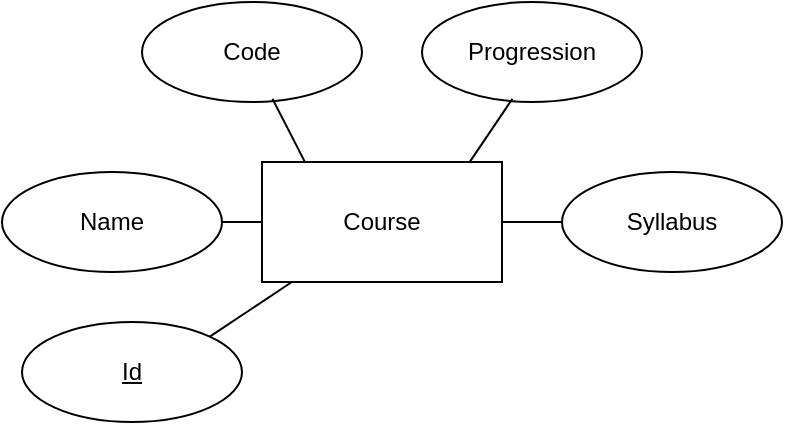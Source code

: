 <mxfile>
    <diagram id="EKmAmqgBf4g7mRitTqm0" name="Page-1">
        <mxGraphModel dx="521" dy="563" grid="1" gridSize="10" guides="1" tooltips="1" connect="1" arrows="1" fold="1" page="1" pageScale="1" pageWidth="850" pageHeight="1100" math="0" shadow="0">
            <root>
                <mxCell id="0"/>
                <mxCell id="1" parent="0"/>
                <mxCell id="2" value="Course" style="rounded=0;whiteSpace=wrap;html=1;" parent="1" vertex="1">
                    <mxGeometry x="180" y="210" width="120" height="60" as="geometry"/>
                </mxCell>
                <mxCell id="3" value="Name" style="ellipse;whiteSpace=wrap;html=1;" parent="1" vertex="1">
                    <mxGeometry x="50" y="215" width="110" height="50" as="geometry"/>
                </mxCell>
                <mxCell id="4" value="Code" style="ellipse;whiteSpace=wrap;html=1;" parent="1" vertex="1">
                    <mxGeometry x="120" y="130" width="110" height="50" as="geometry"/>
                </mxCell>
                <mxCell id="5" value="Syllabus" style="ellipse;whiteSpace=wrap;html=1;" parent="1" vertex="1">
                    <mxGeometry x="330" y="215" width="110" height="50" as="geometry"/>
                </mxCell>
                <mxCell id="6" value="Progression" style="ellipse;whiteSpace=wrap;html=1;" parent="1" vertex="1">
                    <mxGeometry x="260" y="130" width="110" height="50" as="geometry"/>
                </mxCell>
                <mxCell id="7" value="" style="endArrow=none;html=1;" parent="1" source="3" edge="1">
                    <mxGeometry width="50" height="50" relative="1" as="geometry">
                        <mxPoint x="210" y="310" as="sourcePoint"/>
                        <mxPoint x="180" y="240" as="targetPoint"/>
                    </mxGeometry>
                </mxCell>
                <mxCell id="8" value="" style="endArrow=none;html=1;entryX=0.177;entryY=-0.007;entryDx=0;entryDy=0;entryPerimeter=0;exitX=0.593;exitY=0.968;exitDx=0;exitDy=0;exitPerimeter=0;" parent="1" source="4" target="2" edge="1">
                    <mxGeometry width="50" height="50" relative="1" as="geometry">
                        <mxPoint x="210" y="310" as="sourcePoint"/>
                        <mxPoint x="260" y="260" as="targetPoint"/>
                    </mxGeometry>
                </mxCell>
                <mxCell id="9" value="" style="endArrow=none;html=1;exitX=0.863;exitY=0.007;exitDx=0;exitDy=0;exitPerimeter=0;entryX=0.411;entryY=0.968;entryDx=0;entryDy=0;entryPerimeter=0;" parent="1" source="2" target="6" edge="1">
                    <mxGeometry width="50" height="50" relative="1" as="geometry">
                        <mxPoint x="210" y="310" as="sourcePoint"/>
                        <mxPoint x="310" y="170" as="targetPoint"/>
                    </mxGeometry>
                </mxCell>
                <mxCell id="10" value="" style="endArrow=none;html=1;entryX=0;entryY=0.5;entryDx=0;entryDy=0;" parent="1" target="5" edge="1">
                    <mxGeometry width="50" height="50" relative="1" as="geometry">
                        <mxPoint x="300" y="240" as="sourcePoint"/>
                        <mxPoint x="260" y="260" as="targetPoint"/>
                    </mxGeometry>
                </mxCell>
                <mxCell id="11" value="&lt;u&gt;Id&lt;/u&gt;" style="ellipse;whiteSpace=wrap;html=1;" parent="1" vertex="1">
                    <mxGeometry x="60" y="290" width="110" height="50" as="geometry"/>
                </mxCell>
                <mxCell id="12" value="" style="endArrow=none;html=1;exitX=1;exitY=0;exitDx=0;exitDy=0;" parent="1" source="11" target="2" edge="1">
                    <mxGeometry width="50" height="50" relative="1" as="geometry">
                        <mxPoint x="210" y="310" as="sourcePoint"/>
                        <mxPoint x="260" y="260" as="targetPoint"/>
                    </mxGeometry>
                </mxCell>
            </root>
        </mxGraphModel>
    </diagram>
</mxfile>